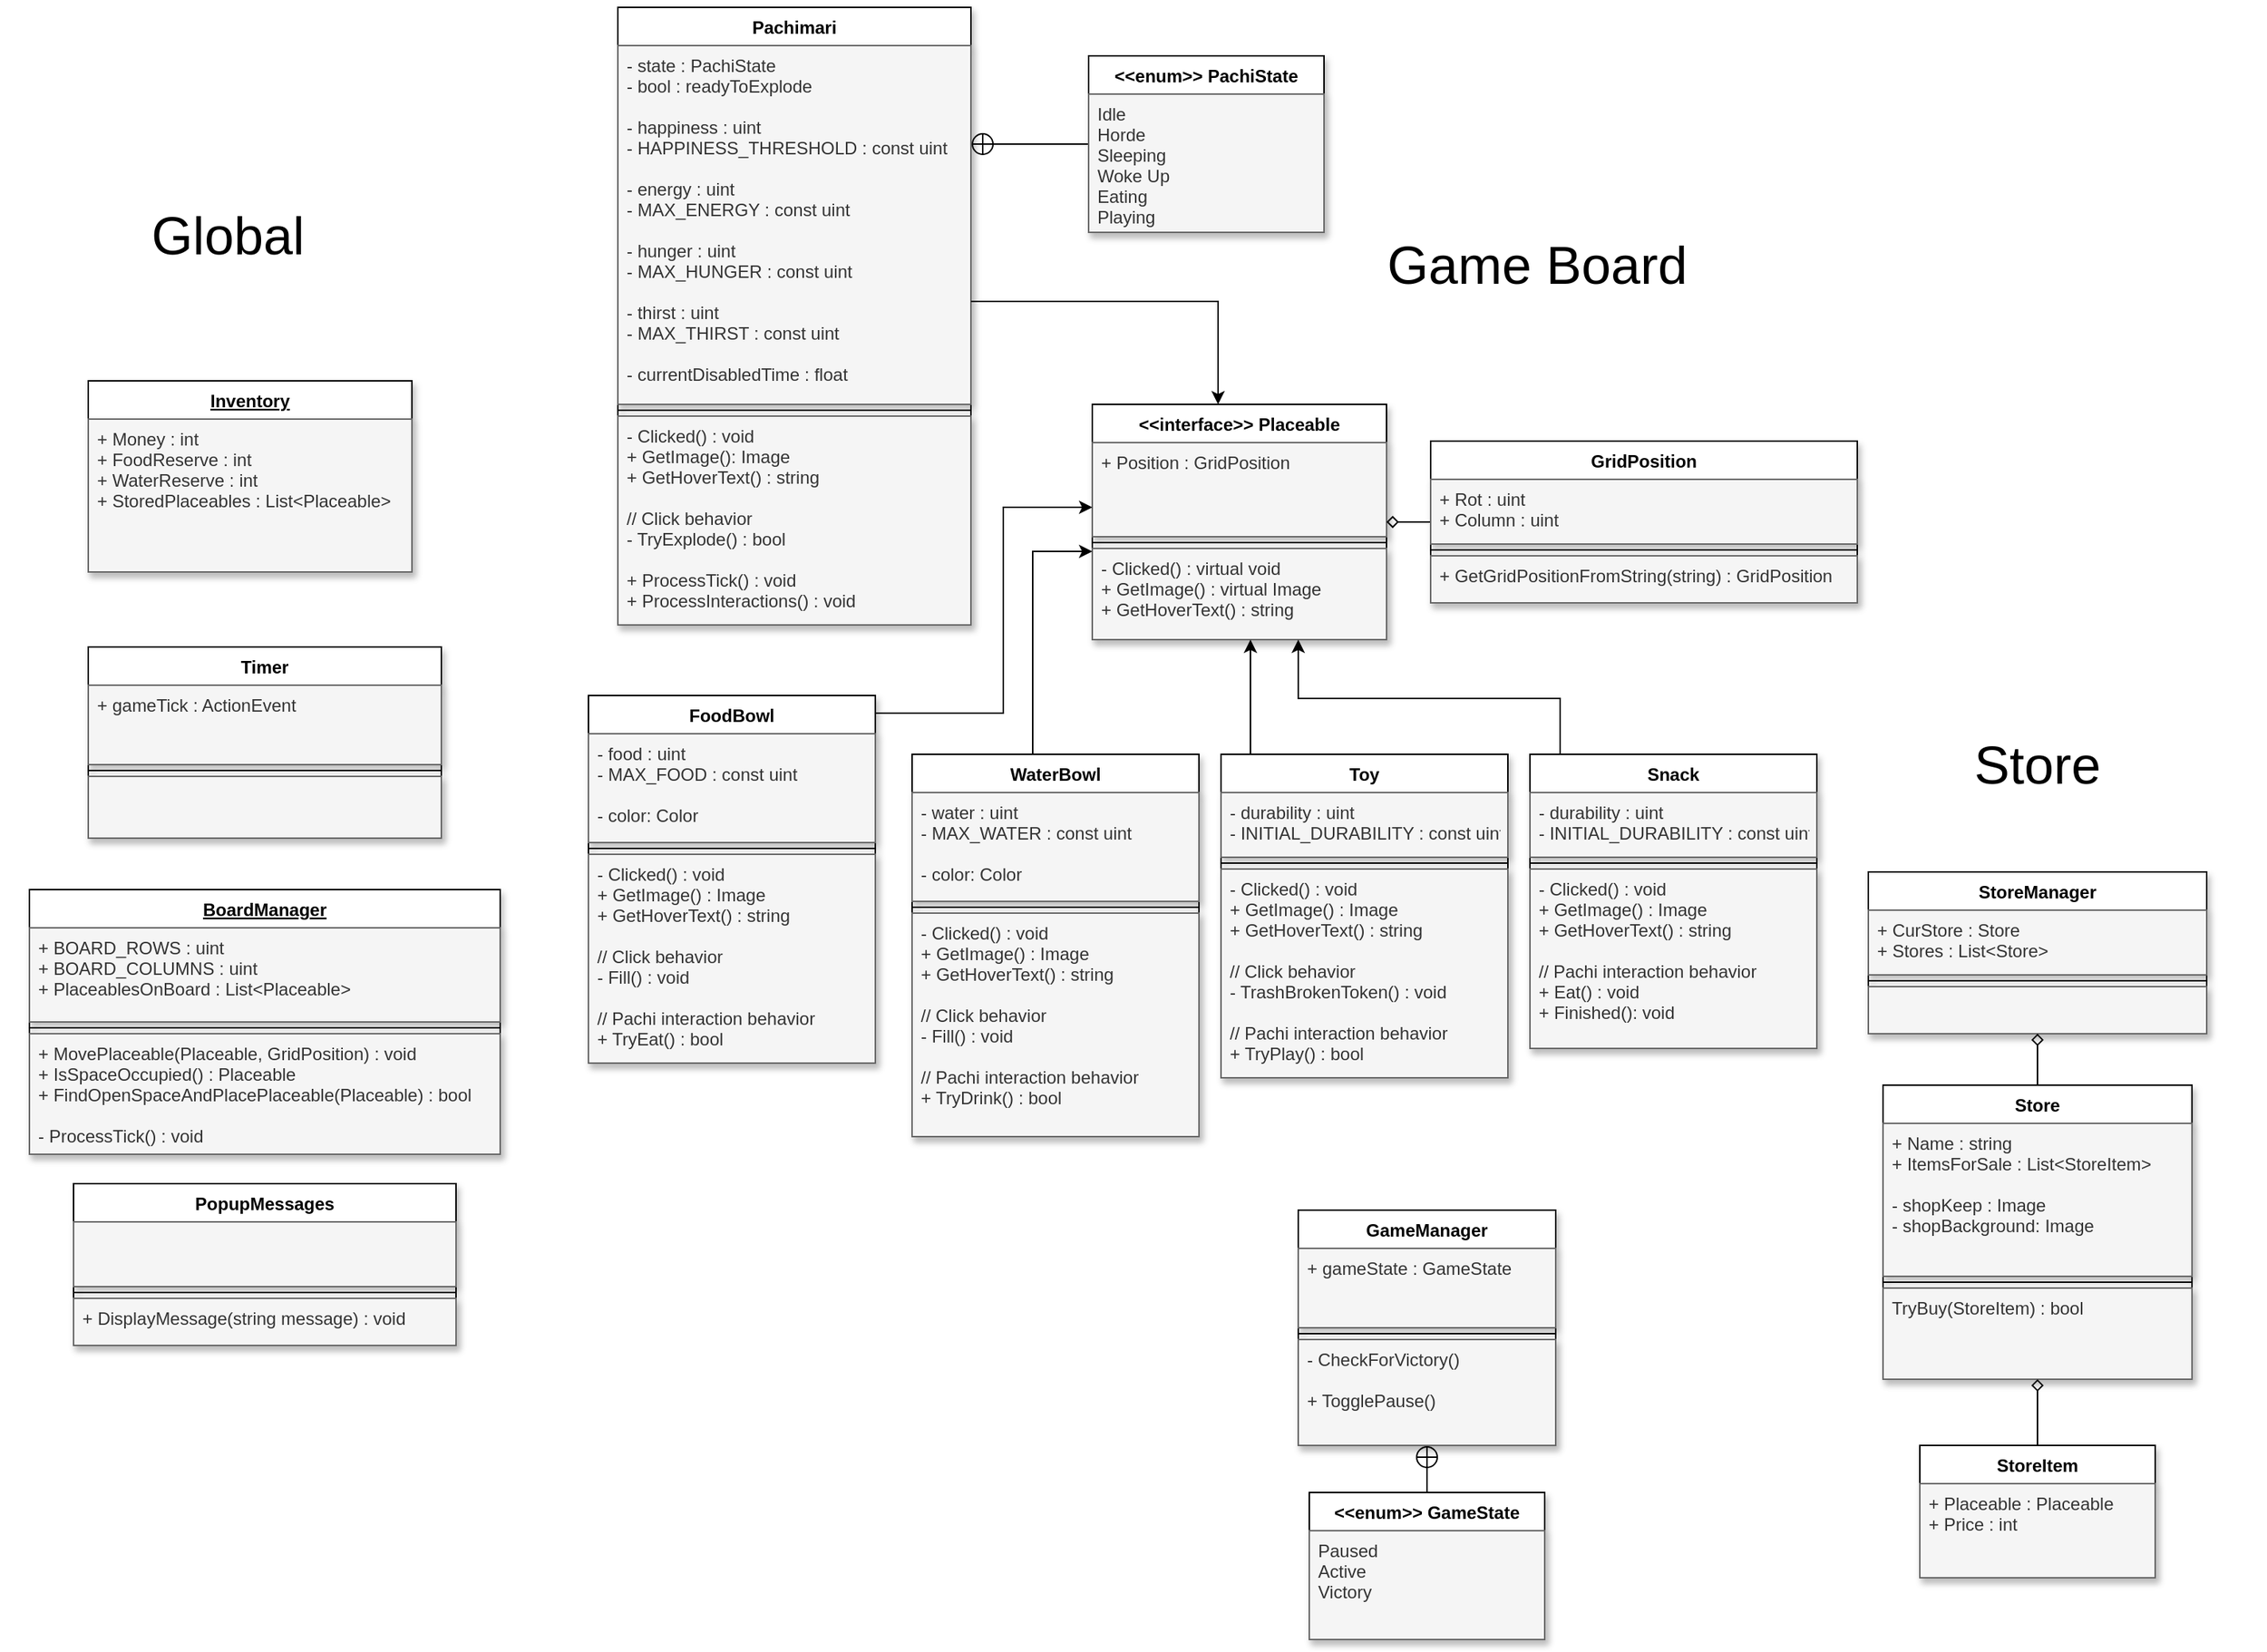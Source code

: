 <mxfile version="24.4.13" type="device">
  <diagram id="C5RBs43oDa-KdzZeNtuy" name="Page-1">
    <mxGraphModel dx="2440" dy="1408" grid="1" gridSize="10" guides="1" tooltips="1" connect="1" arrows="1" fold="1" page="1" pageScale="1" pageWidth="1600" pageHeight="1200" math="0" shadow="0">
      <root>
        <mxCell id="WIyWlLk6GJQsqaUBKTNV-0" />
        <mxCell id="WIyWlLk6GJQsqaUBKTNV-1" parent="WIyWlLk6GJQsqaUBKTNV-0" />
        <mxCell id="AOlnmytW2cwgIjbbJOnA-0" value="Pachimari" style="swimlane;fontStyle=1;align=center;verticalAlign=top;childLayout=stackLayout;horizontal=1;startSize=26;horizontalStack=0;resizeParent=1;resizeParentMax=0;resizeLast=0;collapsible=1;marginBottom=0;labelBackgroundColor=none;labelBorderColor=none;shadow=1;" parent="WIyWlLk6GJQsqaUBKTNV-1" vertex="1">
          <mxGeometry x="460" y="30" width="240" height="420" as="geometry" />
        </mxCell>
        <mxCell id="AOlnmytW2cwgIjbbJOnA-1" value="- state : PachiState&#xa;- bool : readyToExplode&#xa;&#xa;- happiness : uint&#xa;- HAPPINESS_THRESHOLD : const uint&#xa;&#xa;- energy : uint&#xa;- MAX_ENERGY : const uint&#xa;&#xa;- hunger : uint&#xa;- MAX_HUNGER : const uint&#xa;&#xa;- thirst : uint&#xa;- MAX_THIRST : const uint&#xa;&#xa;- currentDisabledTime : float" style="text;align=left;verticalAlign=top;spacingLeft=4;spacingRight=4;overflow=hidden;rotatable=0;points=[[0,0.5],[1,0.5]];portConstraint=eastwest;labelBackgroundColor=none;labelBorderColor=none;shadow=1;fillColor=#f5f5f5;fontColor=#333333;strokeColor=#666666;" parent="AOlnmytW2cwgIjbbJOnA-0" vertex="1">
          <mxGeometry y="26" width="240" height="244" as="geometry" />
        </mxCell>
        <mxCell id="AOlnmytW2cwgIjbbJOnA-2" value="" style="line;strokeWidth=1;align=left;verticalAlign=middle;spacingTop=-1;spacingLeft=3;spacingRight=3;rotatable=0;labelPosition=right;points=[];portConstraint=eastwest;fillColor=#FFFFFF;labelBackgroundColor=none;labelBorderColor=none;fontColor=#333333;shadow=1;" parent="AOlnmytW2cwgIjbbJOnA-0" vertex="1">
          <mxGeometry y="270" width="240" height="8" as="geometry" />
        </mxCell>
        <mxCell id="AOlnmytW2cwgIjbbJOnA-3" value="- Clicked() : void&#xa;+ GetImage(): Image&#xa;+ GetHoverText() : string&#xa;&#xa;// Click behavior&#xa;- TryExplode() : bool&#xa;&#xa;+ ProcessTick() : void&#xa;+ ProcessInteractions() : void" style="text;align=left;verticalAlign=top;spacingLeft=4;spacingRight=4;overflow=hidden;rotatable=0;points=[[0,0.5],[1,0.5]];portConstraint=eastwest;labelBackgroundColor=none;labelBorderColor=none;shadow=1;fillColor=#f5f5f5;fontColor=#333333;strokeColor=#666666;" parent="AOlnmytW2cwgIjbbJOnA-0" vertex="1">
          <mxGeometry y="278" width="240" height="142" as="geometry" />
        </mxCell>
        <mxCell id="AOlnmytW2cwgIjbbJOnA-14" style="edgeStyle=orthogonalEdgeStyle;rounded=0;orthogonalLoop=1;jettySize=auto;html=1;endArrow=circlePlus;endFill=0;" parent="WIyWlLk6GJQsqaUBKTNV-1" source="AOlnmytW2cwgIjbbJOnA-4" target="AOlnmytW2cwgIjbbJOnA-0" edge="1">
          <mxGeometry relative="1" as="geometry">
            <Array as="points">
              <mxPoint x="730" y="123" />
              <mxPoint x="730" y="123" />
            </Array>
          </mxGeometry>
        </mxCell>
        <mxCell id="AOlnmytW2cwgIjbbJOnA-4" value="&lt;&lt;enum&gt;&gt; PachiState" style="swimlane;fontStyle=1;align=center;verticalAlign=top;childLayout=stackLayout;horizontal=1;startSize=26;horizontalStack=0;resizeParent=1;resizeParentMax=0;resizeLast=0;collapsible=1;marginBottom=0;labelBackgroundColor=none;labelBorderColor=none;shadow=1;" parent="WIyWlLk6GJQsqaUBKTNV-1" vertex="1">
          <mxGeometry x="780" y="63" width="160" height="120" as="geometry" />
        </mxCell>
        <mxCell id="AOlnmytW2cwgIjbbJOnA-5" value="Idle&#xa;Horde&#xa;Sleeping&#xa;Woke Up&#xa;Eating&#xa;Playing" style="text;align=left;verticalAlign=top;spacingLeft=4;spacingRight=4;overflow=hidden;rotatable=0;points=[[0,0.5],[1,0.5]];portConstraint=eastwest;labelBackgroundColor=none;labelBorderColor=none;shadow=1;fillColor=#f5f5f5;fontColor=#333333;strokeColor=#666666;" parent="AOlnmytW2cwgIjbbJOnA-4" vertex="1">
          <mxGeometry y="26" width="160" height="94" as="geometry" />
        </mxCell>
        <mxCell id="AOlnmytW2cwgIjbbJOnA-8" value="GameManager" style="swimlane;fontStyle=1;align=center;verticalAlign=top;childLayout=stackLayout;horizontal=1;startSize=26;horizontalStack=0;resizeParent=1;resizeParentMax=0;resizeLast=0;collapsible=1;marginBottom=0;labelBackgroundColor=none;labelBorderColor=none;shadow=1;" parent="WIyWlLk6GJQsqaUBKTNV-1" vertex="1">
          <mxGeometry x="922.5" y="848" width="175" height="160" as="geometry" />
        </mxCell>
        <mxCell id="AOlnmytW2cwgIjbbJOnA-9" value="+ gameState : GameState" style="text;align=left;verticalAlign=top;spacingLeft=4;spacingRight=4;overflow=hidden;rotatable=0;points=[[0,0.5],[1,0.5]];portConstraint=eastwest;labelBackgroundColor=none;labelBorderColor=none;shadow=1;fillColor=#f5f5f5;fontColor=#333333;strokeColor=#666666;" parent="AOlnmytW2cwgIjbbJOnA-8" vertex="1">
          <mxGeometry y="26" width="175" height="54" as="geometry" />
        </mxCell>
        <mxCell id="AOlnmytW2cwgIjbbJOnA-10" value="" style="line;strokeWidth=1;align=left;verticalAlign=middle;spacingTop=-1;spacingLeft=3;spacingRight=3;rotatable=0;labelPosition=right;points=[];portConstraint=eastwest;fillColor=#FFFFFF;labelBackgroundColor=none;labelBorderColor=none;fontColor=#333333;shadow=1;" parent="AOlnmytW2cwgIjbbJOnA-8" vertex="1">
          <mxGeometry y="80" width="175" height="8" as="geometry" />
        </mxCell>
        <mxCell id="AOlnmytW2cwgIjbbJOnA-11" value="- CheckForVictory()&#xa;&#xa;+ TogglePause()" style="text;align=left;verticalAlign=top;spacingLeft=4;spacingRight=4;overflow=hidden;rotatable=0;points=[[0,0.5],[1,0.5]];portConstraint=eastwest;labelBackgroundColor=none;labelBorderColor=none;shadow=1;fillColor=#f5f5f5;fontColor=#333333;strokeColor=#666666;" parent="AOlnmytW2cwgIjbbJOnA-8" vertex="1">
          <mxGeometry y="88" width="175" height="72" as="geometry" />
        </mxCell>
        <mxCell id="AOlnmytW2cwgIjbbJOnA-15" style="edgeStyle=orthogonalEdgeStyle;rounded=0;orthogonalLoop=1;jettySize=auto;html=1;endArrow=circlePlus;endFill=0;" parent="WIyWlLk6GJQsqaUBKTNV-1" source="AOlnmytW2cwgIjbbJOnA-12" target="AOlnmytW2cwgIjbbJOnA-8" edge="1">
          <mxGeometry relative="1" as="geometry" />
        </mxCell>
        <mxCell id="AOlnmytW2cwgIjbbJOnA-12" value="&lt;&lt;enum&gt;&gt; GameState" style="swimlane;fontStyle=1;align=center;verticalAlign=top;childLayout=stackLayout;horizontal=1;startSize=26;horizontalStack=0;resizeParent=1;resizeParentMax=0;resizeLast=0;collapsible=1;marginBottom=0;labelBackgroundColor=none;labelBorderColor=none;shadow=1;" parent="WIyWlLk6GJQsqaUBKTNV-1" vertex="1">
          <mxGeometry x="930" y="1040" width="160" height="100" as="geometry" />
        </mxCell>
        <mxCell id="AOlnmytW2cwgIjbbJOnA-13" value="Paused&#xa;Active&#xa;Victory" style="text;align=left;verticalAlign=top;spacingLeft=4;spacingRight=4;overflow=hidden;rotatable=0;points=[[0,0.5],[1,0.5]];portConstraint=eastwest;labelBackgroundColor=none;labelBorderColor=none;shadow=1;fillColor=#f5f5f5;fontColor=#333333;strokeColor=#666666;" parent="AOlnmytW2cwgIjbbJOnA-12" vertex="1">
          <mxGeometry y="26" width="160" height="74" as="geometry" />
        </mxCell>
        <mxCell id="fGlntZkjJG9JMQLnjwlm-0" value="&lt;&lt;interface&gt;&gt; Placeable" style="swimlane;fontStyle=1;align=center;verticalAlign=top;childLayout=stackLayout;horizontal=1;startSize=26;horizontalStack=0;resizeParent=1;resizeParentMax=0;resizeLast=0;collapsible=1;marginBottom=0;labelBackgroundColor=none;labelBorderColor=none;shadow=1;" parent="WIyWlLk6GJQsqaUBKTNV-1" vertex="1">
          <mxGeometry x="782.5" y="300" width="200" height="160" as="geometry" />
        </mxCell>
        <mxCell id="fGlntZkjJG9JMQLnjwlm-1" value="+ Position : GridPosition" style="text;align=left;verticalAlign=top;spacingLeft=4;spacingRight=4;overflow=hidden;rotatable=0;points=[[0,0.5],[1,0.5]];portConstraint=eastwest;labelBackgroundColor=none;labelBorderColor=none;shadow=1;fillColor=#f5f5f5;fontColor=#333333;strokeColor=#666666;" parent="fGlntZkjJG9JMQLnjwlm-0" vertex="1">
          <mxGeometry y="26" width="200" height="64" as="geometry" />
        </mxCell>
        <mxCell id="fGlntZkjJG9JMQLnjwlm-2" value="" style="line;strokeWidth=1;align=left;verticalAlign=middle;spacingTop=-1;spacingLeft=3;spacingRight=3;rotatable=0;labelPosition=right;points=[];portConstraint=eastwest;fillColor=#FFFFFF;labelBackgroundColor=none;labelBorderColor=none;fontColor=#333333;shadow=1;" parent="fGlntZkjJG9JMQLnjwlm-0" vertex="1">
          <mxGeometry y="90" width="200" height="8" as="geometry" />
        </mxCell>
        <mxCell id="fGlntZkjJG9JMQLnjwlm-3" value="- Clicked() : virtual void&#xa;+ GetImage() : virtual Image&#xa;+ GetHoverText() : string" style="text;align=left;verticalAlign=top;spacingLeft=4;spacingRight=4;overflow=hidden;rotatable=0;points=[[0,0.5],[1,0.5]];portConstraint=eastwest;labelBackgroundColor=none;labelBorderColor=none;shadow=1;fillColor=#f5f5f5;fontColor=#333333;strokeColor=#666666;" parent="fGlntZkjJG9JMQLnjwlm-0" vertex="1">
          <mxGeometry y="98" width="200" height="62" as="geometry" />
        </mxCell>
        <mxCell id="fGlntZkjJG9JMQLnjwlm-13" style="edgeStyle=orthogonalEdgeStyle;rounded=0;orthogonalLoop=1;jettySize=auto;html=1;" parent="WIyWlLk6GJQsqaUBKTNV-1" source="AOlnmytW2cwgIjbbJOnA-1" target="fGlntZkjJG9JMQLnjwlm-0" edge="1">
          <mxGeometry relative="1" as="geometry">
            <Array as="points">
              <mxPoint x="868" y="230" />
            </Array>
          </mxGeometry>
        </mxCell>
        <mxCell id="fGlntZkjJG9JMQLnjwlm-38" style="edgeStyle=orthogonalEdgeStyle;rounded=0;orthogonalLoop=1;jettySize=auto;html=1;" parent="WIyWlLk6GJQsqaUBKTNV-1" source="fGlntZkjJG9JMQLnjwlm-14" target="fGlntZkjJG9JMQLnjwlm-0" edge="1">
          <mxGeometry relative="1" as="geometry">
            <Array as="points">
              <mxPoint x="722" y="510" />
              <mxPoint x="722" y="370" />
            </Array>
          </mxGeometry>
        </mxCell>
        <mxCell id="fGlntZkjJG9JMQLnjwlm-14" value="FoodBowl" style="swimlane;fontStyle=1;align=center;verticalAlign=top;childLayout=stackLayout;horizontal=1;startSize=26;horizontalStack=0;resizeParent=1;resizeParentMax=0;resizeLast=0;collapsible=1;marginBottom=0;labelBackgroundColor=none;labelBorderColor=none;shadow=1;" parent="WIyWlLk6GJQsqaUBKTNV-1" vertex="1">
          <mxGeometry x="440" y="498" width="195" height="250" as="geometry" />
        </mxCell>
        <mxCell id="fGlntZkjJG9JMQLnjwlm-15" value="- food : uint&#xa;- MAX_FOOD : const uint&#xa;&#xa;- color: Color" style="text;align=left;verticalAlign=top;spacingLeft=4;spacingRight=4;overflow=hidden;rotatable=0;points=[[0,0.5],[1,0.5]];portConstraint=eastwest;labelBackgroundColor=none;labelBorderColor=none;shadow=1;fillColor=#f5f5f5;fontColor=#333333;strokeColor=#666666;" parent="fGlntZkjJG9JMQLnjwlm-14" vertex="1">
          <mxGeometry y="26" width="195" height="74" as="geometry" />
        </mxCell>
        <mxCell id="fGlntZkjJG9JMQLnjwlm-16" value="" style="line;strokeWidth=1;align=left;verticalAlign=middle;spacingTop=-1;spacingLeft=3;spacingRight=3;rotatable=0;labelPosition=right;points=[];portConstraint=eastwest;fillColor=#FFFFFF;labelBackgroundColor=none;labelBorderColor=none;fontColor=#333333;shadow=1;" parent="fGlntZkjJG9JMQLnjwlm-14" vertex="1">
          <mxGeometry y="100" width="195" height="8" as="geometry" />
        </mxCell>
        <mxCell id="fGlntZkjJG9JMQLnjwlm-17" value="- Clicked() : void&#xa;+ GetImage() : Image&#xa;+ GetHoverText() : string&#xa;&#xa;// Click behavior&#xa;- Fill() : void&#xa;&#xa;// Pachi interaction behavior&#xa;+ TryEat() : bool" style="text;align=left;verticalAlign=top;spacingLeft=4;spacingRight=4;overflow=hidden;rotatable=0;points=[[0,0.5],[1,0.5]];portConstraint=eastwest;labelBackgroundColor=none;labelBorderColor=none;shadow=1;fillColor=#f5f5f5;fontColor=#333333;strokeColor=#666666;" parent="fGlntZkjJG9JMQLnjwlm-14" vertex="1">
          <mxGeometry y="108" width="195" height="142" as="geometry" />
        </mxCell>
        <mxCell id="fGlntZkjJG9JMQLnjwlm-22" value="Inventory" style="swimlane;fontStyle=5;align=center;verticalAlign=top;childLayout=stackLayout;horizontal=1;startSize=26;horizontalStack=0;resizeParent=1;resizeParentMax=0;resizeLast=0;collapsible=1;marginBottom=0;labelBackgroundColor=none;labelBorderColor=none;shadow=1;" parent="WIyWlLk6GJQsqaUBKTNV-1" vertex="1">
          <mxGeometry x="100" y="284" width="220" height="130" as="geometry" />
        </mxCell>
        <mxCell id="fGlntZkjJG9JMQLnjwlm-23" value="+ Money : int&#xa;+ FoodReserve : int&#xa;+ WaterReserve : int&#xa;+ StoredPlaceables : List&lt;Placeable&gt;" style="text;align=left;verticalAlign=top;spacingLeft=4;spacingRight=4;overflow=hidden;rotatable=0;points=[[0,0.5],[1,0.5]];portConstraint=eastwest;labelBackgroundColor=none;labelBorderColor=none;shadow=1;fillColor=#f5f5f5;fontColor=#333333;strokeColor=#666666;" parent="fGlntZkjJG9JMQLnjwlm-22" vertex="1">
          <mxGeometry y="26" width="220" height="104" as="geometry" />
        </mxCell>
        <mxCell id="fGlntZkjJG9JMQLnjwlm-26" value="PopupMessages" style="swimlane;fontStyle=1;align=center;verticalAlign=top;childLayout=stackLayout;horizontal=1;startSize=26;horizontalStack=0;resizeParent=1;resizeParentMax=0;resizeLast=0;collapsible=1;marginBottom=0;labelBackgroundColor=none;labelBorderColor=none;shadow=1;" parent="WIyWlLk6GJQsqaUBKTNV-1" vertex="1">
          <mxGeometry x="90" y="830" width="260" height="110" as="geometry" />
        </mxCell>
        <mxCell id="fGlntZkjJG9JMQLnjwlm-27" value="" style="text;align=left;verticalAlign=top;spacingLeft=4;spacingRight=4;overflow=hidden;rotatable=0;points=[[0,0.5],[1,0.5]];portConstraint=eastwest;labelBackgroundColor=none;labelBorderColor=none;shadow=1;fillColor=#f5f5f5;fontColor=#333333;strokeColor=#666666;" parent="fGlntZkjJG9JMQLnjwlm-26" vertex="1">
          <mxGeometry y="26" width="260" height="44" as="geometry" />
        </mxCell>
        <mxCell id="fGlntZkjJG9JMQLnjwlm-28" value="" style="line;strokeWidth=1;align=left;verticalAlign=middle;spacingTop=-1;spacingLeft=3;spacingRight=3;rotatable=0;labelPosition=right;points=[];portConstraint=eastwest;fillColor=#FFFFFF;labelBackgroundColor=none;labelBorderColor=none;fontColor=#333333;shadow=1;" parent="fGlntZkjJG9JMQLnjwlm-26" vertex="1">
          <mxGeometry y="70" width="260" height="8" as="geometry" />
        </mxCell>
        <mxCell id="fGlntZkjJG9JMQLnjwlm-29" value="+ DisplayMessage(string message) : void" style="text;align=left;verticalAlign=top;spacingLeft=4;spacingRight=4;overflow=hidden;rotatable=0;points=[[0,0.5],[1,0.5]];portConstraint=eastwest;labelBackgroundColor=none;labelBorderColor=none;shadow=1;fillColor=#f5f5f5;fontColor=#333333;strokeColor=#666666;" parent="fGlntZkjJG9JMQLnjwlm-26" vertex="1">
          <mxGeometry y="78" width="260" height="32" as="geometry" />
        </mxCell>
        <mxCell id="fGlntZkjJG9JMQLnjwlm-39" style="edgeStyle=orthogonalEdgeStyle;rounded=0;orthogonalLoop=1;jettySize=auto;html=1;" parent="WIyWlLk6GJQsqaUBKTNV-1" source="fGlntZkjJG9JMQLnjwlm-34" target="fGlntZkjJG9JMQLnjwlm-0" edge="1">
          <mxGeometry relative="1" as="geometry">
            <Array as="points">
              <mxPoint x="890" y="520" />
              <mxPoint x="890" y="520" />
            </Array>
          </mxGeometry>
        </mxCell>
        <mxCell id="fGlntZkjJG9JMQLnjwlm-34" value="Toy" style="swimlane;fontStyle=1;align=center;verticalAlign=top;childLayout=stackLayout;horizontal=1;startSize=26;horizontalStack=0;resizeParent=1;resizeParentMax=0;resizeLast=0;collapsible=1;marginBottom=0;labelBackgroundColor=none;labelBorderColor=none;shadow=1;" parent="WIyWlLk6GJQsqaUBKTNV-1" vertex="1">
          <mxGeometry x="870" y="538" width="195" height="220" as="geometry" />
        </mxCell>
        <mxCell id="fGlntZkjJG9JMQLnjwlm-35" value="- durability : uint&#xa;- INITIAL_DURABILITY : const uint" style="text;align=left;verticalAlign=top;spacingLeft=4;spacingRight=4;overflow=hidden;rotatable=0;points=[[0,0.5],[1,0.5]];portConstraint=eastwest;labelBackgroundColor=none;labelBorderColor=none;shadow=1;fillColor=#f5f5f5;fontColor=#333333;strokeColor=#666666;" parent="fGlntZkjJG9JMQLnjwlm-34" vertex="1">
          <mxGeometry y="26" width="195" height="44" as="geometry" />
        </mxCell>
        <mxCell id="fGlntZkjJG9JMQLnjwlm-36" value="" style="line;strokeWidth=1;align=left;verticalAlign=middle;spacingTop=-1;spacingLeft=3;spacingRight=3;rotatable=0;labelPosition=right;points=[];portConstraint=eastwest;fillColor=#FFFFFF;labelBackgroundColor=none;labelBorderColor=none;fontColor=#333333;shadow=1;" parent="fGlntZkjJG9JMQLnjwlm-34" vertex="1">
          <mxGeometry y="70" width="195" height="8" as="geometry" />
        </mxCell>
        <mxCell id="fGlntZkjJG9JMQLnjwlm-37" value="- Clicked() : void&#xa;+ GetImage() : Image&#xa;+ GetHoverText() : string&#xa;&#xa;// Click behavior&#xa;- TrashBrokenToken() : void&#xa;&#xa;// Pachi interaction behavior&#xa;+ TryPlay() : bool&#xa;" style="text;align=left;verticalAlign=top;spacingLeft=4;spacingRight=4;overflow=hidden;rotatable=0;points=[[0,0.5],[1,0.5]];portConstraint=eastwest;labelBackgroundColor=none;labelBorderColor=none;shadow=1;fillColor=#f5f5f5;fontColor=#333333;strokeColor=#666666;" parent="fGlntZkjJG9JMQLnjwlm-34" vertex="1">
          <mxGeometry y="78" width="195" height="142" as="geometry" />
        </mxCell>
        <mxCell id="fGlntZkjJG9JMQLnjwlm-44" style="edgeStyle=orthogonalEdgeStyle;rounded=0;orthogonalLoop=1;jettySize=auto;html=1;" parent="WIyWlLk6GJQsqaUBKTNV-1" source="fGlntZkjJG9JMQLnjwlm-40" target="fGlntZkjJG9JMQLnjwlm-0" edge="1">
          <mxGeometry relative="1" as="geometry">
            <Array as="points">
              <mxPoint x="742" y="400" />
            </Array>
          </mxGeometry>
        </mxCell>
        <mxCell id="fGlntZkjJG9JMQLnjwlm-40" value="WaterBowl" style="swimlane;fontStyle=1;align=center;verticalAlign=top;childLayout=stackLayout;horizontal=1;startSize=26;horizontalStack=0;resizeParent=1;resizeParentMax=0;resizeLast=0;collapsible=1;marginBottom=0;labelBackgroundColor=none;labelBorderColor=none;shadow=1;" parent="WIyWlLk6GJQsqaUBKTNV-1" vertex="1">
          <mxGeometry x="660" y="538" width="195" height="260" as="geometry" />
        </mxCell>
        <mxCell id="fGlntZkjJG9JMQLnjwlm-41" value="- water : uint&#xa;- MAX_WATER : const uint&#xa;&#xa;- color: Color" style="text;align=left;verticalAlign=top;spacingLeft=4;spacingRight=4;overflow=hidden;rotatable=0;points=[[0,0.5],[1,0.5]];portConstraint=eastwest;labelBackgroundColor=none;labelBorderColor=none;shadow=1;fillColor=#f5f5f5;fontColor=#333333;strokeColor=#666666;" parent="fGlntZkjJG9JMQLnjwlm-40" vertex="1">
          <mxGeometry y="26" width="195" height="74" as="geometry" />
        </mxCell>
        <mxCell id="fGlntZkjJG9JMQLnjwlm-42" value="" style="line;strokeWidth=1;align=left;verticalAlign=middle;spacingTop=-1;spacingLeft=3;spacingRight=3;rotatable=0;labelPosition=right;points=[];portConstraint=eastwest;fillColor=#FFFFFF;labelBackgroundColor=none;labelBorderColor=none;fontColor=#333333;shadow=1;" parent="fGlntZkjJG9JMQLnjwlm-40" vertex="1">
          <mxGeometry y="100" width="195" height="8" as="geometry" />
        </mxCell>
        <mxCell id="fGlntZkjJG9JMQLnjwlm-43" value="- Clicked() : void&#xa;+ GetImage() : Image&#xa;+ GetHoverText() : string&#xa;&#xa;// Click behavior&#xa;- Fill() : void&#xa;&#xa;// Pachi interaction behavior&#xa;+ TryDrink() : bool" style="text;align=left;verticalAlign=top;spacingLeft=4;spacingRight=4;overflow=hidden;rotatable=0;points=[[0,0.5],[1,0.5]];portConstraint=eastwest;labelBackgroundColor=none;labelBorderColor=none;shadow=1;fillColor=#f5f5f5;fontColor=#333333;strokeColor=#666666;" parent="fGlntZkjJG9JMQLnjwlm-40" vertex="1">
          <mxGeometry y="108" width="195" height="152" as="geometry" />
        </mxCell>
        <mxCell id="fGlntZkjJG9JMQLnjwlm-45" value="BoardManager" style="swimlane;fontStyle=5;align=center;verticalAlign=top;childLayout=stackLayout;horizontal=1;startSize=26;horizontalStack=0;resizeParent=1;resizeParentMax=0;resizeLast=0;collapsible=1;marginBottom=0;labelBackgroundColor=none;labelBorderColor=none;shadow=1;" parent="WIyWlLk6GJQsqaUBKTNV-1" vertex="1">
          <mxGeometry x="60" y="630" width="320" height="180" as="geometry" />
        </mxCell>
        <mxCell id="fGlntZkjJG9JMQLnjwlm-46" value="+ BOARD_ROWS : uint&#xa;+ BOARD_COLUMNS : uint&#xa;+ PlaceablesOnBoard : List&lt;Placeable&gt;" style="text;align=left;verticalAlign=top;spacingLeft=4;spacingRight=4;overflow=hidden;rotatable=0;points=[[0,0.5],[1,0.5]];portConstraint=eastwest;labelBackgroundColor=none;labelBorderColor=none;shadow=1;fillColor=#f5f5f5;fontColor=#333333;strokeColor=#666666;" parent="fGlntZkjJG9JMQLnjwlm-45" vertex="1">
          <mxGeometry y="26" width="320" height="64" as="geometry" />
        </mxCell>
        <mxCell id="fGlntZkjJG9JMQLnjwlm-47" value="" style="line;strokeWidth=1;align=left;verticalAlign=middle;spacingTop=-1;spacingLeft=3;spacingRight=3;rotatable=0;labelPosition=right;points=[];portConstraint=eastwest;fillColor=#FFFFFF;labelBackgroundColor=none;labelBorderColor=none;fontColor=#333333;shadow=1;" parent="fGlntZkjJG9JMQLnjwlm-45" vertex="1">
          <mxGeometry y="90" width="320" height="8" as="geometry" />
        </mxCell>
        <mxCell id="fGlntZkjJG9JMQLnjwlm-48" value="+ MovePlaceable(Placeable, GridPosition) : void&#xa;+ IsSpaceOccupied() : Placeable&#xa;+ FindOpenSpaceAndPlacePlaceable(Placeable) : bool&#xa;&#xa;- ProcessTick() : void" style="text;align=left;verticalAlign=top;spacingLeft=4;spacingRight=4;overflow=hidden;rotatable=0;points=[[0,0.5],[1,0.5]];portConstraint=eastwest;labelBackgroundColor=none;labelBorderColor=none;shadow=1;fillColor=#f5f5f5;fontColor=#333333;strokeColor=#666666;" parent="fGlntZkjJG9JMQLnjwlm-45" vertex="1">
          <mxGeometry y="98" width="320" height="82" as="geometry" />
        </mxCell>
        <mxCell id="fGlntZkjJG9JMQLnjwlm-49" value="Timer" style="swimlane;fontStyle=1;align=center;verticalAlign=top;childLayout=stackLayout;horizontal=1;startSize=26;horizontalStack=0;resizeParent=1;resizeParentMax=0;resizeLast=0;collapsible=1;marginBottom=0;labelBackgroundColor=none;labelBorderColor=none;shadow=1;" parent="WIyWlLk6GJQsqaUBKTNV-1" vertex="1">
          <mxGeometry x="100" y="465" width="240" height="130" as="geometry" />
        </mxCell>
        <mxCell id="fGlntZkjJG9JMQLnjwlm-50" value="+ gameTick : ActionEvent" style="text;align=left;verticalAlign=top;spacingLeft=4;spacingRight=4;overflow=hidden;rotatable=0;points=[[0,0.5],[1,0.5]];portConstraint=eastwest;labelBackgroundColor=none;labelBorderColor=none;shadow=1;fillColor=#f5f5f5;fontColor=#333333;strokeColor=#666666;" parent="fGlntZkjJG9JMQLnjwlm-49" vertex="1">
          <mxGeometry y="26" width="240" height="54" as="geometry" />
        </mxCell>
        <mxCell id="fGlntZkjJG9JMQLnjwlm-51" value="" style="line;strokeWidth=1;align=left;verticalAlign=middle;spacingTop=-1;spacingLeft=3;spacingRight=3;rotatable=0;labelPosition=right;points=[];portConstraint=eastwest;fillColor=#FFFFFF;labelBackgroundColor=none;labelBorderColor=none;fontColor=#333333;shadow=1;" parent="fGlntZkjJG9JMQLnjwlm-49" vertex="1">
          <mxGeometry y="80" width="240" height="8" as="geometry" />
        </mxCell>
        <mxCell id="fGlntZkjJG9JMQLnjwlm-52" value="" style="text;align=left;verticalAlign=top;spacingLeft=4;spacingRight=4;overflow=hidden;rotatable=0;points=[[0,0.5],[1,0.5]];portConstraint=eastwest;labelBackgroundColor=none;labelBorderColor=none;shadow=1;fillColor=#f5f5f5;fontColor=#333333;strokeColor=#666666;" parent="fGlntZkjJG9JMQLnjwlm-49" vertex="1">
          <mxGeometry y="88" width="240" height="42" as="geometry" />
        </mxCell>
        <mxCell id="sOuxq0SHYMLEyVI5kuQJ-6" style="edgeStyle=orthogonalEdgeStyle;rounded=0;orthogonalLoop=1;jettySize=auto;html=1;endArrow=diamond;endFill=0;" edge="1" parent="WIyWlLk6GJQsqaUBKTNV-1" source="fGlntZkjJG9JMQLnjwlm-53" target="fGlntZkjJG9JMQLnjwlm-0">
          <mxGeometry relative="1" as="geometry" />
        </mxCell>
        <mxCell id="fGlntZkjJG9JMQLnjwlm-53" value="GridPosition" style="swimlane;fontStyle=1;align=center;verticalAlign=top;childLayout=stackLayout;horizontal=1;startSize=26;horizontalStack=0;resizeParent=1;resizeParentMax=0;resizeLast=0;collapsible=1;marginBottom=0;labelBackgroundColor=none;labelBorderColor=none;shadow=1;" parent="WIyWlLk6GJQsqaUBKTNV-1" vertex="1">
          <mxGeometry x="1012.5" y="325" width="290" height="110" as="geometry" />
        </mxCell>
        <mxCell id="fGlntZkjJG9JMQLnjwlm-54" value="+ Rot : uint&#xa;+ Column : uint" style="text;align=left;verticalAlign=top;spacingLeft=4;spacingRight=4;overflow=hidden;rotatable=0;points=[[0,0.5],[1,0.5]];portConstraint=eastwest;labelBackgroundColor=none;labelBorderColor=none;shadow=1;fillColor=#f5f5f5;fontColor=#333333;strokeColor=#666666;" parent="fGlntZkjJG9JMQLnjwlm-53" vertex="1">
          <mxGeometry y="26" width="290" height="44" as="geometry" />
        </mxCell>
        <mxCell id="fGlntZkjJG9JMQLnjwlm-55" value="" style="line;strokeWidth=1;align=left;verticalAlign=middle;spacingTop=-1;spacingLeft=3;spacingRight=3;rotatable=0;labelPosition=right;points=[];portConstraint=eastwest;fillColor=#FFFFFF;labelBackgroundColor=none;labelBorderColor=none;fontColor=#333333;shadow=1;" parent="fGlntZkjJG9JMQLnjwlm-53" vertex="1">
          <mxGeometry y="70" width="290" height="8" as="geometry" />
        </mxCell>
        <mxCell id="fGlntZkjJG9JMQLnjwlm-56" value="+ GetGridPositionFromString(string) : GridPosition" style="text;align=left;verticalAlign=top;spacingLeft=4;spacingRight=4;overflow=hidden;rotatable=0;points=[[0,0.5],[1,0.5]];portConstraint=eastwest;labelBackgroundColor=none;labelBorderColor=none;shadow=1;fillColor=#f5f5f5;fontColor=#333333;strokeColor=#666666;" parent="fGlntZkjJG9JMQLnjwlm-53" vertex="1">
          <mxGeometry y="78" width="290" height="32" as="geometry" />
        </mxCell>
        <mxCell id="fGlntZkjJG9JMQLnjwlm-64" style="edgeStyle=orthogonalEdgeStyle;rounded=0;orthogonalLoop=1;jettySize=auto;html=1;" parent="WIyWlLk6GJQsqaUBKTNV-1" source="fGlntZkjJG9JMQLnjwlm-59" target="fGlntZkjJG9JMQLnjwlm-0" edge="1">
          <mxGeometry relative="1" as="geometry">
            <Array as="points">
              <mxPoint x="1100.5" y="500" />
              <mxPoint x="922.5" y="500" />
            </Array>
          </mxGeometry>
        </mxCell>
        <mxCell id="fGlntZkjJG9JMQLnjwlm-59" value="Snack" style="swimlane;fontStyle=1;align=center;verticalAlign=top;childLayout=stackLayout;horizontal=1;startSize=26;horizontalStack=0;resizeParent=1;resizeParentMax=0;resizeLast=0;collapsible=1;marginBottom=0;labelBackgroundColor=none;labelBorderColor=none;shadow=1;" parent="WIyWlLk6GJQsqaUBKTNV-1" vertex="1">
          <mxGeometry x="1080" y="538" width="195" height="200" as="geometry" />
        </mxCell>
        <mxCell id="fGlntZkjJG9JMQLnjwlm-60" value="- durability : uint&#xa;- INITIAL_DURABILITY : const uint" style="text;align=left;verticalAlign=top;spacingLeft=4;spacingRight=4;overflow=hidden;rotatable=0;points=[[0,0.5],[1,0.5]];portConstraint=eastwest;labelBackgroundColor=none;labelBorderColor=none;shadow=1;fillColor=#f5f5f5;fontColor=#333333;strokeColor=#666666;" parent="fGlntZkjJG9JMQLnjwlm-59" vertex="1">
          <mxGeometry y="26" width="195" height="44" as="geometry" />
        </mxCell>
        <mxCell id="fGlntZkjJG9JMQLnjwlm-61" value="" style="line;strokeWidth=1;align=left;verticalAlign=middle;spacingTop=-1;spacingLeft=3;spacingRight=3;rotatable=0;labelPosition=right;points=[];portConstraint=eastwest;fillColor=#FFFFFF;labelBackgroundColor=none;labelBorderColor=none;fontColor=#333333;shadow=1;" parent="fGlntZkjJG9JMQLnjwlm-59" vertex="1">
          <mxGeometry y="70" width="195" height="8" as="geometry" />
        </mxCell>
        <mxCell id="fGlntZkjJG9JMQLnjwlm-62" value="- Clicked() : void&#xa;+ GetImage() : Image&#xa;+ GetHoverText() : string&#xa;&#xa;// Pachi interaction behavior&#xa;+ Eat() : void&#xa;+ Finished(): void" style="text;align=left;verticalAlign=top;spacingLeft=4;spacingRight=4;overflow=hidden;rotatable=0;points=[[0,0.5],[1,0.5]];portConstraint=eastwest;labelBackgroundColor=none;labelBorderColor=none;shadow=1;fillColor=#f5f5f5;fontColor=#333333;strokeColor=#666666;" parent="fGlntZkjJG9JMQLnjwlm-59" vertex="1">
          <mxGeometry y="78" width="195" height="122" as="geometry" />
        </mxCell>
        <mxCell id="fGlntZkjJG9JMQLnjwlm-65" value="StoreManager" style="swimlane;fontStyle=1;align=center;verticalAlign=top;childLayout=stackLayout;horizontal=1;startSize=26;horizontalStack=0;resizeParent=1;resizeParentMax=0;resizeLast=0;collapsible=1;marginBottom=0;labelBackgroundColor=none;labelBorderColor=none;shadow=1;" parent="WIyWlLk6GJQsqaUBKTNV-1" vertex="1">
          <mxGeometry x="1310" y="618" width="230" height="110" as="geometry" />
        </mxCell>
        <mxCell id="fGlntZkjJG9JMQLnjwlm-66" value="+ CurStore : Store&#xa;+ Stores : List&lt;Store&gt;" style="text;align=left;verticalAlign=top;spacingLeft=4;spacingRight=4;overflow=hidden;rotatable=0;points=[[0,0.5],[1,0.5]];portConstraint=eastwest;labelBackgroundColor=none;labelBorderColor=none;shadow=1;fillColor=#f5f5f5;fontColor=#333333;strokeColor=#666666;fontStyle=0" parent="fGlntZkjJG9JMQLnjwlm-65" vertex="1">
          <mxGeometry y="26" width="230" height="44" as="geometry" />
        </mxCell>
        <mxCell id="fGlntZkjJG9JMQLnjwlm-67" value="" style="line;strokeWidth=1;align=left;verticalAlign=middle;spacingTop=-1;spacingLeft=3;spacingRight=3;rotatable=0;labelPosition=right;points=[];portConstraint=eastwest;fillColor=#FFFFFF;labelBackgroundColor=none;labelBorderColor=none;fontColor=#333333;shadow=1;" parent="fGlntZkjJG9JMQLnjwlm-65" vertex="1">
          <mxGeometry y="70" width="230" height="8" as="geometry" />
        </mxCell>
        <mxCell id="fGlntZkjJG9JMQLnjwlm-68" value="" style="text;align=left;verticalAlign=top;spacingLeft=4;spacingRight=4;overflow=hidden;rotatable=0;points=[[0,0.5],[1,0.5]];portConstraint=eastwest;labelBackgroundColor=none;labelBorderColor=none;shadow=1;fillColor=#f5f5f5;fontColor=#333333;strokeColor=#666666;" parent="fGlntZkjJG9JMQLnjwlm-65" vertex="1">
          <mxGeometry y="78" width="230" height="32" as="geometry" />
        </mxCell>
        <mxCell id="fGlntZkjJG9JMQLnjwlm-71" value="Global" style="text;html=1;align=center;verticalAlign=middle;whiteSpace=wrap;rounded=0;fontSize=36;" parent="WIyWlLk6GJQsqaUBKTNV-1" vertex="1">
          <mxGeometry x="40" y="130" width="310" height="110" as="geometry" />
        </mxCell>
        <mxCell id="fGlntZkjJG9JMQLnjwlm-72" value="Game Board" style="text;html=1;align=center;verticalAlign=middle;whiteSpace=wrap;rounded=0;fontSize=36;" parent="WIyWlLk6GJQsqaUBKTNV-1" vertex="1">
          <mxGeometry x="930" y="150" width="310" height="110" as="geometry" />
        </mxCell>
        <mxCell id="fGlntZkjJG9JMQLnjwlm-73" value="Store" style="text;html=1;align=center;verticalAlign=middle;whiteSpace=wrap;rounded=0;fontSize=36;" parent="WIyWlLk6GJQsqaUBKTNV-1" vertex="1">
          <mxGeometry x="1270" y="490" width="310" height="110" as="geometry" />
        </mxCell>
        <mxCell id="sOuxq0SHYMLEyVI5kuQJ-13" style="edgeStyle=orthogonalEdgeStyle;rounded=0;orthogonalLoop=1;jettySize=auto;html=1;endArrow=diamond;endFill=0;" edge="1" parent="WIyWlLk6GJQsqaUBKTNV-1" source="fGlntZkjJG9JMQLnjwlm-74" target="fGlntZkjJG9JMQLnjwlm-65">
          <mxGeometry relative="1" as="geometry" />
        </mxCell>
        <mxCell id="fGlntZkjJG9JMQLnjwlm-74" value="Store" style="swimlane;fontStyle=1;align=center;verticalAlign=top;childLayout=stackLayout;horizontal=1;startSize=26;horizontalStack=0;resizeParent=1;resizeParentMax=0;resizeLast=0;collapsible=1;marginBottom=0;labelBackgroundColor=none;labelBorderColor=none;shadow=1;" parent="WIyWlLk6GJQsqaUBKTNV-1" vertex="1">
          <mxGeometry x="1320" y="763" width="210" height="200" as="geometry" />
        </mxCell>
        <mxCell id="fGlntZkjJG9JMQLnjwlm-75" value="+ Name : string&#xa;+ ItemsForSale : List&lt;StoreItem&gt;&#xa;&#xa;- shopKeep : Image&#xa;- shopBackground: Image" style="text;align=left;verticalAlign=top;spacingLeft=4;spacingRight=4;overflow=hidden;rotatable=0;points=[[0,0.5],[1,0.5]];portConstraint=eastwest;labelBackgroundColor=none;labelBorderColor=none;shadow=1;fillColor=#f5f5f5;fontColor=#333333;strokeColor=#666666;" parent="fGlntZkjJG9JMQLnjwlm-74" vertex="1">
          <mxGeometry y="26" width="210" height="104" as="geometry" />
        </mxCell>
        <mxCell id="fGlntZkjJG9JMQLnjwlm-76" value="" style="line;strokeWidth=1;align=left;verticalAlign=middle;spacingTop=-1;spacingLeft=3;spacingRight=3;rotatable=0;labelPosition=right;points=[];portConstraint=eastwest;fillColor=#FFFFFF;labelBackgroundColor=none;labelBorderColor=none;fontColor=#333333;shadow=1;" parent="fGlntZkjJG9JMQLnjwlm-74" vertex="1">
          <mxGeometry y="130" width="210" height="8" as="geometry" />
        </mxCell>
        <mxCell id="fGlntZkjJG9JMQLnjwlm-77" value="TryBuy(StoreItem) : bool" style="text;align=left;verticalAlign=top;spacingLeft=4;spacingRight=4;overflow=hidden;rotatable=0;points=[[0,0.5],[1,0.5]];portConstraint=eastwest;labelBackgroundColor=none;labelBorderColor=none;shadow=1;fillColor=#f5f5f5;fontColor=#333333;strokeColor=#666666;" parent="fGlntZkjJG9JMQLnjwlm-74" vertex="1">
          <mxGeometry y="138" width="210" height="62" as="geometry" />
        </mxCell>
        <mxCell id="sOuxq0SHYMLEyVI5kuQJ-9" style="edgeStyle=orthogonalEdgeStyle;rounded=0;orthogonalLoop=1;jettySize=auto;html=1;endArrow=diamond;endFill=0;" edge="1" parent="WIyWlLk6GJQsqaUBKTNV-1" source="sOuxq0SHYMLEyVI5kuQJ-0" target="fGlntZkjJG9JMQLnjwlm-74">
          <mxGeometry relative="1" as="geometry" />
        </mxCell>
        <mxCell id="sOuxq0SHYMLEyVI5kuQJ-0" value="StoreItem" style="swimlane;fontStyle=1;align=center;verticalAlign=top;childLayout=stackLayout;horizontal=1;startSize=26;horizontalStack=0;resizeParent=1;resizeParentMax=0;resizeLast=0;collapsible=1;marginBottom=0;labelBackgroundColor=none;labelBorderColor=none;shadow=1;" vertex="1" parent="WIyWlLk6GJQsqaUBKTNV-1">
          <mxGeometry x="1345" y="1008" width="160" height="90" as="geometry" />
        </mxCell>
        <mxCell id="sOuxq0SHYMLEyVI5kuQJ-1" value="+ Placeable : Placeable&#xa;+ Price : int" style="text;align=left;verticalAlign=top;spacingLeft=4;spacingRight=4;overflow=hidden;rotatable=0;points=[[0,0.5],[1,0.5]];portConstraint=eastwest;labelBackgroundColor=none;labelBorderColor=none;shadow=1;fillColor=#f5f5f5;fontColor=#333333;strokeColor=#666666;" vertex="1" parent="sOuxq0SHYMLEyVI5kuQJ-0">
          <mxGeometry y="26" width="160" height="64" as="geometry" />
        </mxCell>
      </root>
    </mxGraphModel>
  </diagram>
</mxfile>
